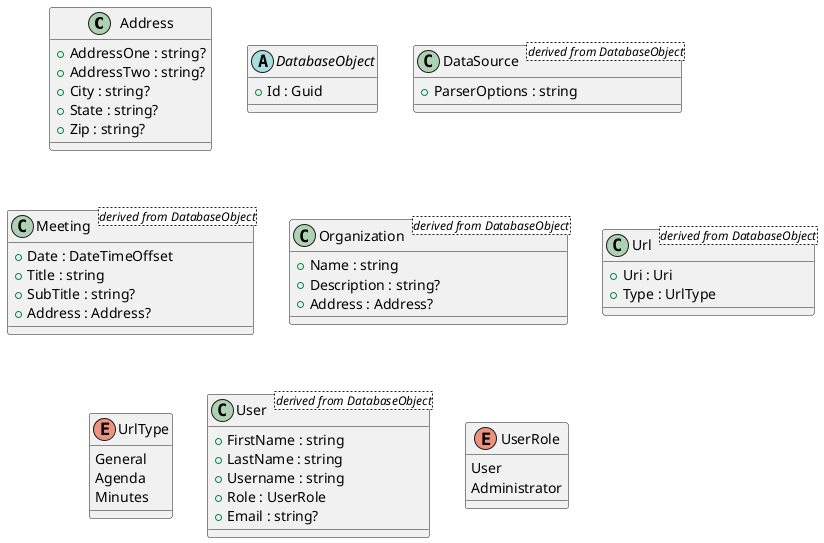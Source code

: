 @startuml
'Classes for the internal domain model used to communicate between the API and the data source
class Address {
    +AddressOne : string?
    +AddressTwo : string?
    +City : string?
    +State : string?
    +Zip : string?
}

abstract class DatabaseObject {
    +Id : Guid
}

class DataSource<derived from DatabaseObject> {
    +ParserOptions : string
}

class Meeting<derived from DatabaseObject> {
    +Date : DateTimeOffset
    +Title : string
    +SubTitle : string?
    +Address : Address?
}

class Organization<derived from DatabaseObject> {
    +Name : string
    +Description : string?
    +Address : Address?
}

class Url<derived from DatabaseObject> {
    +Uri : Uri
    +Type : UrlType
}

enum UrlType {
    General
    Agenda
    Minutes
}

class User<derived from DatabaseObject> {
    +FirstName : string
    +LastName : string
    +Username : string
    +Role : UserRole
    +Email : string?
}

enum UserRole {
    User
    Administrator
}

@enduml
